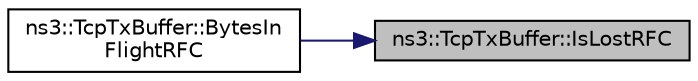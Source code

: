 digraph "ns3::TcpTxBuffer::IsLostRFC"
{
 // LATEX_PDF_SIZE
  edge [fontname="Helvetica",fontsize="10",labelfontname="Helvetica",labelfontsize="10"];
  node [fontname="Helvetica",fontsize="10",shape=record];
  rankdir="RL";
  Node1 [label="ns3::TcpTxBuffer::IsLostRFC",height=0.2,width=0.4,color="black", fillcolor="grey75", style="filled", fontcolor="black",tooltip="Decide if a segment is lost based on RFC 6675 algorithm."];
  Node1 -> Node2 [dir="back",color="midnightblue",fontsize="10",style="solid",fontname="Helvetica"];
  Node2 [label="ns3::TcpTxBuffer::BytesIn\lFlightRFC",height=0.2,width=0.4,color="black", fillcolor="white", style="filled",URL="$classns3_1_1_tcp_tx_buffer.html#ac084ab5028fd9e7e5eaf05437c0d2069",tooltip="Calculate the number of bytes in flight per RFC 6675."];
}
